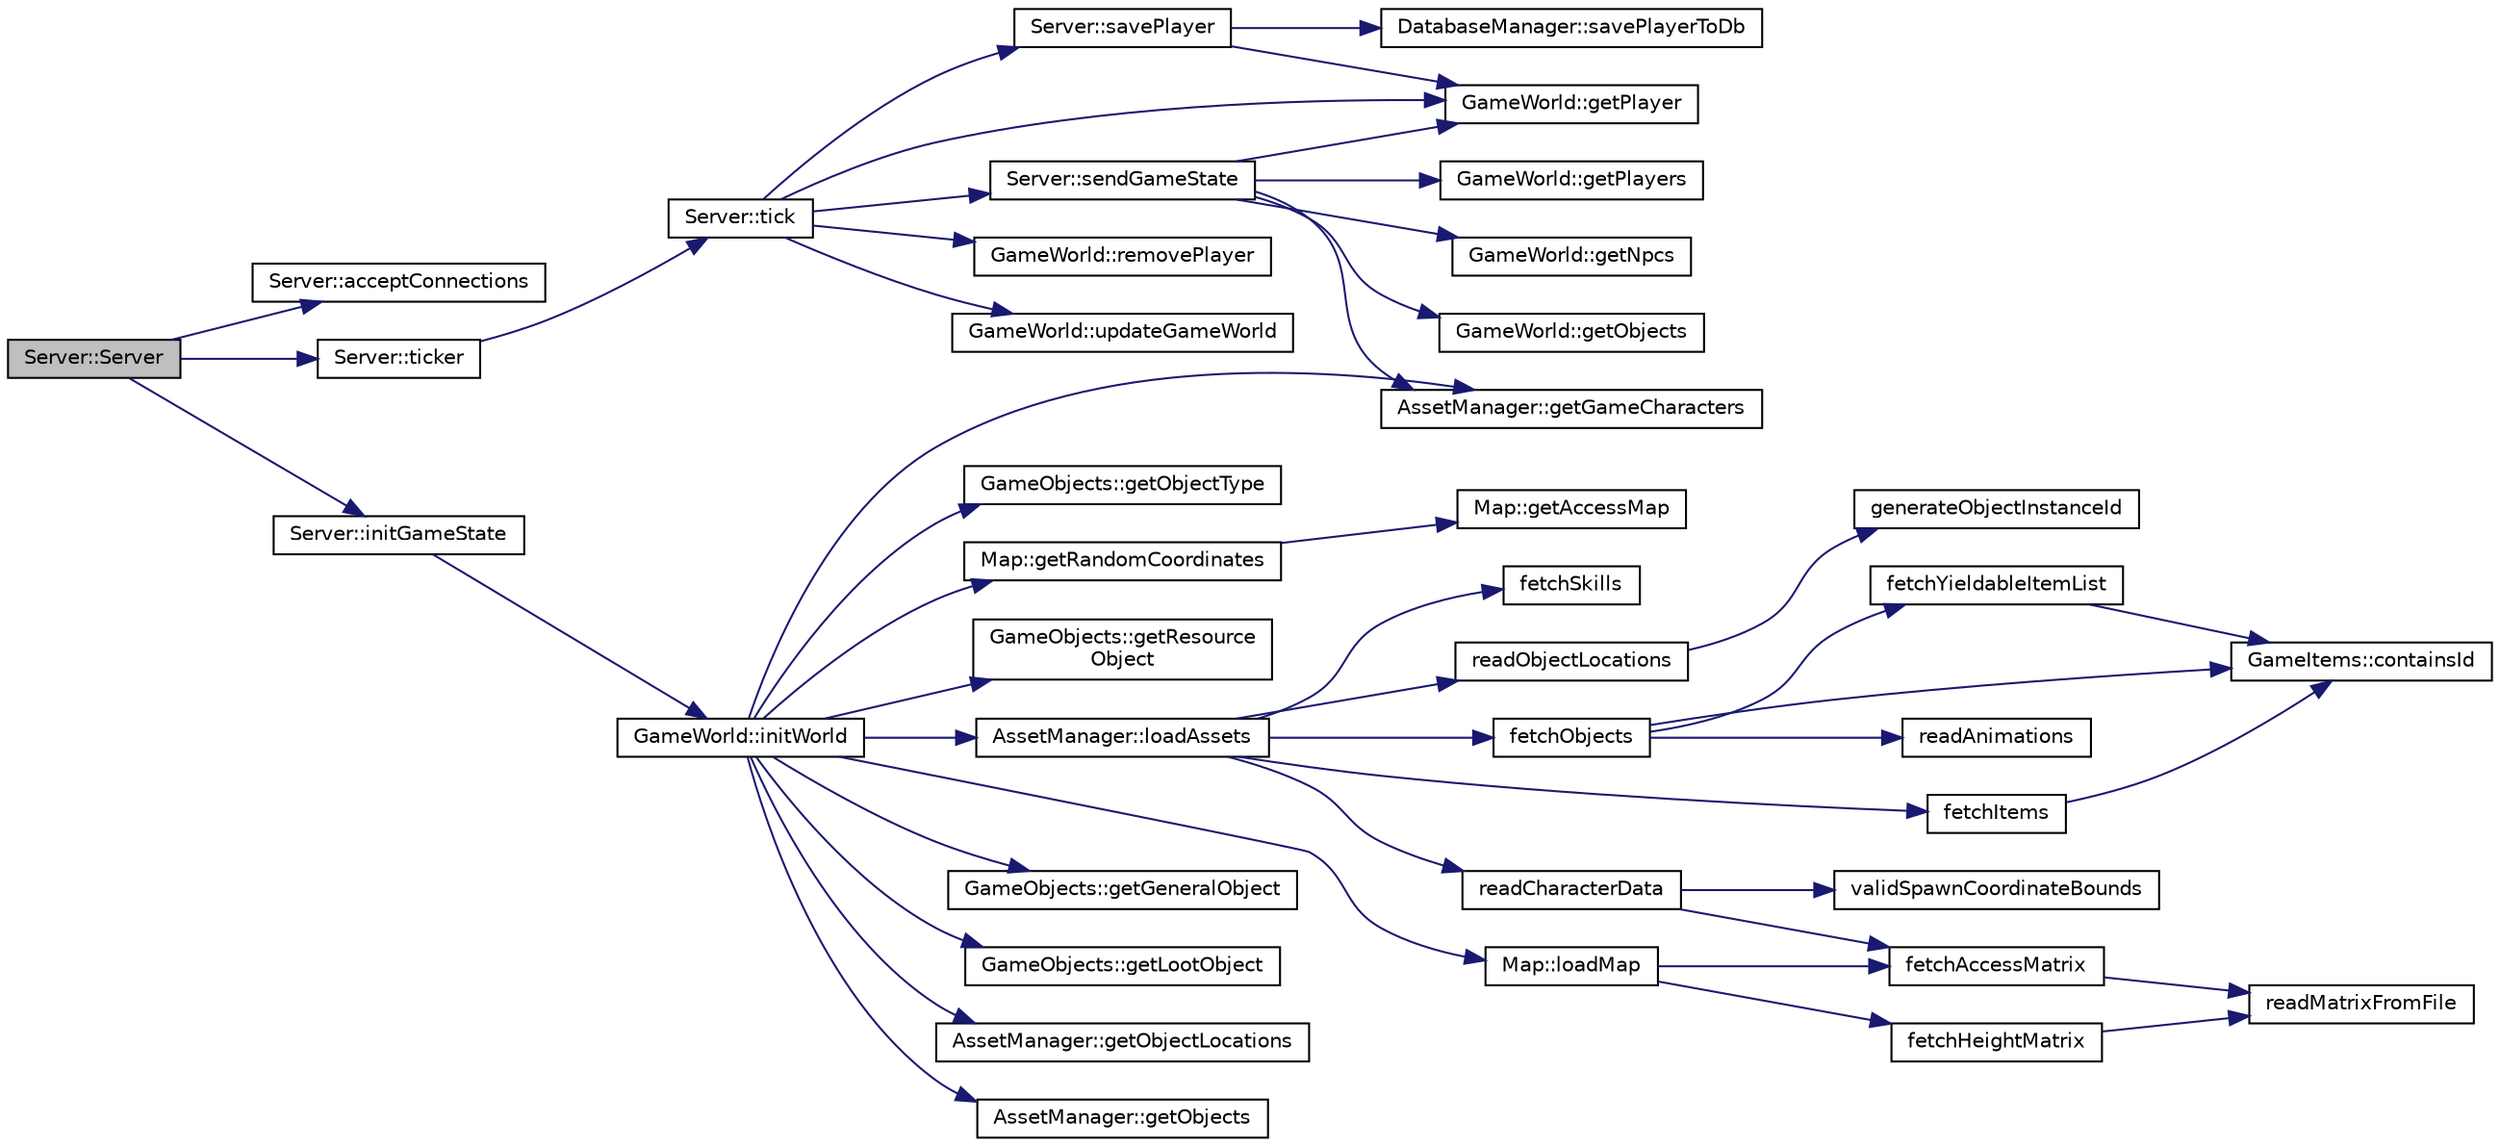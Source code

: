 digraph "Server::Server"
{
 // LATEX_PDF_SIZE
  edge [fontname="Helvetica",fontsize="10",labelfontname="Helvetica",labelfontsize="10"];
  node [fontname="Helvetica",fontsize="10",shape=record];
  rankdir="LR";
  Node1 [label="Server::Server",height=0.2,width=0.4,color="black", fillcolor="grey75", style="filled", fontcolor="black",tooltip=" "];
  Node1 -> Node2 [color="midnightblue",fontsize="10",style="solid",fontname="Helvetica"];
  Node2 [label="Server::acceptConnections",height=0.2,width=0.4,color="black", fillcolor="white", style="filled",URL="$classServer.html#a881ea1e86b4045e588f8cfafdd2bc441",tooltip="Function to accept new connections from clients, runs on a seperate thread."];
  Node1 -> Node3 [color="midnightblue",fontsize="10",style="solid",fontname="Helvetica"];
  Node3 [label="Server::initGameState",height=0.2,width=0.4,color="black", fillcolor="white", style="filled",URL="$classServer.html#a50304dfbea44f60fb1da1f4754d582dd",tooltip="Initializes the gamestate and gameworld."];
  Node3 -> Node4 [color="midnightblue",fontsize="10",style="solid",fontname="Helvetica"];
  Node4 [label="GameWorld::initWorld",height=0.2,width=0.4,color="black", fillcolor="white", style="filled",URL="$classGameWorld.html#ab78e304a7c2babd4addacd751b56c98c",tooltip="Initializes the game world. Loads assets and map. Adds npcs and objects to the world."];
  Node4 -> Node5 [color="midnightblue",fontsize="10",style="solid",fontname="Helvetica"];
  Node5 [label="AssetManager::getGameCharacters",height=0.2,width=0.4,color="black", fillcolor="white", style="filled",URL="$classAssetManager.html#a13997292d4ce8dfa909e939b20ac71d4",tooltip="Get the GameCharacters object."];
  Node4 -> Node6 [color="midnightblue",fontsize="10",style="solid",fontname="Helvetica"];
  Node6 [label="GameObjects::getGeneralObject",height=0.2,width=0.4,color="black", fillcolor="white", style="filled",URL="$structGameObjects.html#a3c1af3fefffc33719ed5b317fdac33b4",tooltip=" "];
  Node4 -> Node7 [color="midnightblue",fontsize="10",style="solid",fontname="Helvetica"];
  Node7 [label="GameObjects::getLootObject",height=0.2,width=0.4,color="black", fillcolor="white", style="filled",URL="$structGameObjects.html#a79355677273cd4db88f8a88e713259e5",tooltip=" "];
  Node4 -> Node8 [color="midnightblue",fontsize="10",style="solid",fontname="Helvetica"];
  Node8 [label="AssetManager::getObjectLocations",height=0.2,width=0.4,color="black", fillcolor="white", style="filled",URL="$classAssetManager.html#aac3a5a1c57681ddd07f20b77516b284f",tooltip="Get the Object Locations object."];
  Node4 -> Node9 [color="midnightblue",fontsize="10",style="solid",fontname="Helvetica"];
  Node9 [label="AssetManager::getObjects",height=0.2,width=0.4,color="black", fillcolor="white", style="filled",URL="$classAssetManager.html#a53cdb9e28bd0e0d4b37318116ae1b7c5",tooltip="Get the GameObjects object."];
  Node4 -> Node10 [color="midnightblue",fontsize="10",style="solid",fontname="Helvetica"];
  Node10 [label="GameObjects::getObjectType",height=0.2,width=0.4,color="black", fillcolor="white", style="filled",URL="$structGameObjects.html#a5445dc5fafd856a7f2f79d1c3cd2d7ba",tooltip=" "];
  Node4 -> Node11 [color="midnightblue",fontsize="10",style="solid",fontname="Helvetica"];
  Node11 [label="Map::getRandomCoordinates",height=0.2,width=0.4,color="black", fillcolor="white", style="filled",URL="$classMap.html#aa2714237c8af3b86a11dcebc6d944145",tooltip="Gets a random coordinate within the given bounds."];
  Node11 -> Node12 [color="midnightblue",fontsize="10",style="solid",fontname="Helvetica"];
  Node12 [label="Map::getAccessMap",height=0.2,width=0.4,color="black", fillcolor="white", style="filled",URL="$classMap.html#a3a7c641cd6c7281013272940d0613d90",tooltip="Get the access map."];
  Node4 -> Node13 [color="midnightblue",fontsize="10",style="solid",fontname="Helvetica"];
  Node13 [label="GameObjects::getResource\lObject",height=0.2,width=0.4,color="black", fillcolor="white", style="filled",URL="$structGameObjects.html#a621382de573b4bee6a6341435bf0f432",tooltip=" "];
  Node4 -> Node14 [color="midnightblue",fontsize="10",style="solid",fontname="Helvetica"];
  Node14 [label="AssetManager::loadAssets",height=0.2,width=0.4,color="black", fillcolor="white", style="filled",URL="$classAssetManager.html#a7e4bdea0c4d3ffa0c4142cb108ab1b09",tooltip="Loads all the assets into memory."];
  Node14 -> Node15 [color="midnightblue",fontsize="10",style="solid",fontname="Helvetica"];
  Node15 [label="fetchItems",height=0.2,width=0.4,color="black", fillcolor="white", style="filled",URL="$ItemReader_8cpp.html#a286ea81c3d4e57928c83bbdbb69b21ad",tooltip="Reads items defined in the items.json file and returns them as a GameItems struct...."];
  Node15 -> Node16 [color="midnightblue",fontsize="10",style="solid",fontname="Helvetica"];
  Node16 [label="GameItems::containsId",height=0.2,width=0.4,color="black", fillcolor="white", style="filled",URL="$structGameItems.html#aa28c24034d12b17b9f85d9c46d9cb9a1",tooltip=" "];
  Node14 -> Node17 [color="midnightblue",fontsize="10",style="solid",fontname="Helvetica"];
  Node17 [label="fetchObjects",height=0.2,width=0.4,color="black", fillcolor="white", style="filled",URL="$ObjectReader_8cpp.html#ad6b3fd19ac4147a4760304254626b9fb",tooltip="Reads objects defined in the objects.json file and returns them as a GameObjects struct."];
  Node17 -> Node16 [color="midnightblue",fontsize="10",style="solid",fontname="Helvetica"];
  Node17 -> Node18 [color="midnightblue",fontsize="10",style="solid",fontname="Helvetica"];
  Node18 [label="fetchYieldableItemList",height=0.2,width=0.4,color="black", fillcolor="white", style="filled",URL="$ObjectReader_8cpp.html#a6bc2060dc73242d4623b68ae3dd96205",tooltip=" "];
  Node18 -> Node16 [color="midnightblue",fontsize="10",style="solid",fontname="Helvetica"];
  Node17 -> Node19 [color="midnightblue",fontsize="10",style="solid",fontname="Helvetica"];
  Node19 [label="readAnimations",height=0.2,width=0.4,color="black", fillcolor="white", style="filled",URL="$AnimationReader_8cpp.html#acf7a424ee8d40510f3a350fbfa9f282e",tooltip="Reads animations described in JSON file."];
  Node14 -> Node20 [color="midnightblue",fontsize="10",style="solid",fontname="Helvetica"];
  Node20 [label="fetchSkills",height=0.2,width=0.4,color="black", fillcolor="white", style="filled",URL="$SkillReader_8cpp.html#a91ba713ab4fead50c273429c4901350a",tooltip="Fetches the skills from the skills.json file and returns them as a map."];
  Node14 -> Node21 [color="midnightblue",fontsize="10",style="solid",fontname="Helvetica"];
  Node21 [label="readCharacterData",height=0.2,width=0.4,color="black", fillcolor="white", style="filled",URL="$CharacterReader_8cpp.html#a30723b62eb00af0495c7e19e633d9b5a",tooltip="Reads the character data from JSON file."];
  Node21 -> Node22 [color="midnightblue",fontsize="10",style="solid",fontname="Helvetica"];
  Node22 [label="fetchAccessMatrix",height=0.2,width=0.4,color="black", fillcolor="white", style="filled",URL="$MapReader_8cpp.html#a54309908b24ddb8124bb51147ed4ce35",tooltip="Loads the access map from the given path."];
  Node22 -> Node23 [color="midnightblue",fontsize="10",style="solid",fontname="Helvetica"];
  Node23 [label="readMatrixFromFile",height=0.2,width=0.4,color="black", fillcolor="white", style="filled",URL="$rehtiLib_2assets_2reader_2src_2Utils_8cpp.html#aabe32cf7f7f2a7f7154cbceaeafb49a6",tooltip="Reads a matrix from a text file. Values should be separated by commas and rows by newlines."];
  Node21 -> Node24 [color="midnightblue",fontsize="10",style="solid",fontname="Helvetica"];
  Node24 [label="validSpawnCoordinateBounds",height=0.2,width=0.4,color="black", fillcolor="white", style="filled",URL="$CharacterReader_8cpp.html#a56581b803e4cb4205c729df269203a3f",tooltip="Check if SpawnCoordinateBounds is valid. Throws error if not."];
  Node14 -> Node25 [color="midnightblue",fontsize="10",style="solid",fontname="Helvetica"];
  Node25 [label="readObjectLocations",height=0.2,width=0.4,color="black", fillcolor="white", style="filled",URL="$ObjectReader_8cpp.html#aff718dd14b1957673e8cc06bb1294b9b",tooltip="Reads all the objects on the map. Server can use this to spawn objects on the map."];
  Node25 -> Node26 [color="midnightblue",fontsize="10",style="solid",fontname="Helvetica"];
  Node26 [label="generateObjectInstanceId",height=0.2,width=0.4,color="black", fillcolor="white", style="filled",URL="$ObjectReader_8cpp.html#afb0e5d4cc4396f61761ac27e98f7c252",tooltip="Generates a unique id for an object instance."];
  Node4 -> Node27 [color="midnightblue",fontsize="10",style="solid",fontname="Helvetica"];
  Node27 [label="Map::loadMap",height=0.2,width=0.4,color="black", fillcolor="white", style="filled",URL="$classMap.html#a365d25a9d88fa04491fccc1210c41bf9",tooltip="Loads the map information from generated assets. Currently loads the access map and height map inform..."];
  Node27 -> Node22 [color="midnightblue",fontsize="10",style="solid",fontname="Helvetica"];
  Node27 -> Node28 [color="midnightblue",fontsize="10",style="solid",fontname="Helvetica"];
  Node28 [label="fetchHeightMatrix",height=0.2,width=0.4,color="black", fillcolor="white", style="filled",URL="$MapReader_8cpp.html#a2ac7fa2ac999e004c723cd45b861c13c",tooltip="Loads the height map from the given path."];
  Node28 -> Node23 [color="midnightblue",fontsize="10",style="solid",fontname="Helvetica"];
  Node1 -> Node29 [color="midnightblue",fontsize="10",style="solid",fontname="Helvetica"];
  Node29 [label="Server::ticker",height=0.2,width=0.4,color="black", fillcolor="white", style="filled",URL="$classServer.html#a68a715891c8ac1659bf27c3796c12052",tooltip="Timer function that is used to start server ticks, runs on a separate thread."];
  Node29 -> Node30 [color="midnightblue",fontsize="10",style="solid",fontname="Helvetica"];
  Node30 [label="Server::tick",height=0.2,width=0.4,color="black", fillcolor="white", style="filled",URL="$classServer.html#a2dd422dc25689dc106a6d5fe1d3b3298",tooltip="Function that updates the gamestate on each server tick, called by ticker()"];
  Node30 -> Node31 [color="midnightblue",fontsize="10",style="solid",fontname="Helvetica"];
  Node31 [label="GameWorld::getPlayer",height=0.2,width=0.4,color="black", fillcolor="white", style="filled",URL="$classGameWorld.html#a477715a67955886d0076cec9fe72ba4e",tooltip=" "];
  Node30 -> Node32 [color="midnightblue",fontsize="10",style="solid",fontname="Helvetica"];
  Node32 [label="GameWorld::removePlayer",height=0.2,width=0.4,color="black", fillcolor="white", style="filled",URL="$classGameWorld.html#a24e7fbf1913f7f737ad5bae536b96e46",tooltip="Removes player from the game world."];
  Node30 -> Node33 [color="midnightblue",fontsize="10",style="solid",fontname="Helvetica"];
  Node33 [label="Server::savePlayer",height=0.2,width=0.4,color="black", fillcolor="white", style="filled",URL="$classServer.html#a3f8208fe6744f4c10ead5905b657c64b",tooltip="Saves a player's data to the database."];
  Node33 -> Node31 [color="midnightblue",fontsize="10",style="solid",fontname="Helvetica"];
  Node33 -> Node34 [color="midnightblue",fontsize="10",style="solid",fontname="Helvetica"];
  Node34 [label="DatabaseManager::savePlayerToDb",height=0.2,width=0.4,color="black", fillcolor="white", style="filled",URL="$classDatabaseManager.html#a2074813855734007c9ac259a848f9314",tooltip="Save player's basic data, items and skills to the database."];
  Node30 -> Node35 [color="midnightblue",fontsize="10",style="solid",fontname="Helvetica"];
  Node35 [label="Server::sendGameState",height=0.2,width=0.4,color="black", fillcolor="white", style="filled",URL="$classServer.html#a2252e5384a7a5e755c200c104d745fcb",tooltip="Sends the current gamestate to connected clients."];
  Node35 -> Node5 [color="midnightblue",fontsize="10",style="solid",fontname="Helvetica"];
  Node35 -> Node36 [color="midnightblue",fontsize="10",style="solid",fontname="Helvetica"];
  Node36 [label="GameWorld::getNpcs",height=0.2,width=0.4,color="black", fillcolor="white", style="filled",URL="$classGameWorld.html#a3b6d4cac8cda722200ee3e72754ce8f1",tooltip="Get all npcs."];
  Node35 -> Node37 [color="midnightblue",fontsize="10",style="solid",fontname="Helvetica"];
  Node37 [label="GameWorld::getObjects",height=0.2,width=0.4,color="black", fillcolor="white", style="filled",URL="$classGameWorld.html#ac53061b8a814e6228ac433cb91a1f511",tooltip="Get all objects."];
  Node35 -> Node31 [color="midnightblue",fontsize="10",style="solid",fontname="Helvetica"];
  Node35 -> Node38 [color="midnightblue",fontsize="10",style="solid",fontname="Helvetica"];
  Node38 [label="GameWorld::getPlayers",height=0.2,width=0.4,color="black", fillcolor="white", style="filled",URL="$classGameWorld.html#acd967a70218090ebcb533b851375e5e1",tooltip=" "];
  Node30 -> Node39 [color="midnightblue",fontsize="10",style="solid",fontname="Helvetica"];
  Node39 [label="GameWorld::updateGameWorld",height=0.2,width=0.4,color="black", fillcolor="white", style="filled",URL="$classGameWorld.html#af562a0de20546a4b69c309fa6a742d4a",tooltip="Updates the game world. Updates all the npcs and players."];
}
